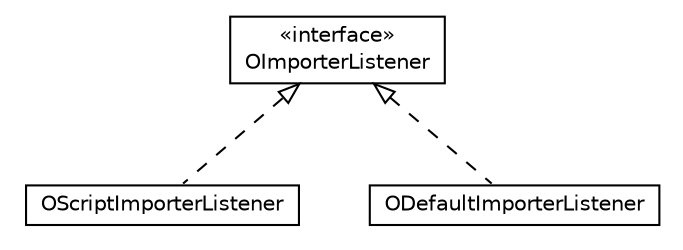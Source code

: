 #!/usr/local/bin/dot
#
# Class diagram 
# Generated by UMLGraph version R5_6-24-gf6e263 (http://www.umlgraph.org/)
#

digraph G {
	edge [fontname="Helvetica",fontsize=10,labelfontname="Helvetica",labelfontsize=10];
	node [fontname="Helvetica",fontsize=10,shape=plaintext];
	nodesep=0.25;
	ranksep=0.5;
	// com.orientechnologies.orient.etl.listener.OImporterListener
	c444987 [label=<<table title="com.orientechnologies.orient.etl.listener.OImporterListener" border="0" cellborder="1" cellspacing="0" cellpadding="2" port="p" href="./OImporterListener.html">
		<tr><td><table border="0" cellspacing="0" cellpadding="1">
<tr><td align="center" balign="center"> &#171;interface&#187; </td></tr>
<tr><td align="center" balign="center"> OImporterListener </td></tr>
		</table></td></tr>
		</table>>, URL="./OImporterListener.html", fontname="Helvetica", fontcolor="black", fontsize=10.0];
	// com.orientechnologies.orient.etl.listener.OScriptImporterListener
	c444988 [label=<<table title="com.orientechnologies.orient.etl.listener.OScriptImporterListener" border="0" cellborder="1" cellspacing="0" cellpadding="2" port="p" href="./OScriptImporterListener.html">
		<tr><td><table border="0" cellspacing="0" cellpadding="1">
<tr><td align="center" balign="center"> OScriptImporterListener </td></tr>
		</table></td></tr>
		</table>>, URL="./OScriptImporterListener.html", fontname="Helvetica", fontcolor="black", fontsize=10.0];
	// com.orientechnologies.orient.etl.listener.ODefaultImporterListener
	c444989 [label=<<table title="com.orientechnologies.orient.etl.listener.ODefaultImporterListener" border="0" cellborder="1" cellspacing="0" cellpadding="2" port="p" href="./ODefaultImporterListener.html">
		<tr><td><table border="0" cellspacing="0" cellpadding="1">
<tr><td align="center" balign="center"> ODefaultImporterListener </td></tr>
		</table></td></tr>
		</table>>, URL="./ODefaultImporterListener.html", fontname="Helvetica", fontcolor="black", fontsize=10.0];
	//com.orientechnologies.orient.etl.listener.OScriptImporterListener implements com.orientechnologies.orient.etl.listener.OImporterListener
	c444987:p -> c444988:p [dir=back,arrowtail=empty,style=dashed];
	//com.orientechnologies.orient.etl.listener.ODefaultImporterListener implements com.orientechnologies.orient.etl.listener.OImporterListener
	c444987:p -> c444989:p [dir=back,arrowtail=empty,style=dashed];
}

